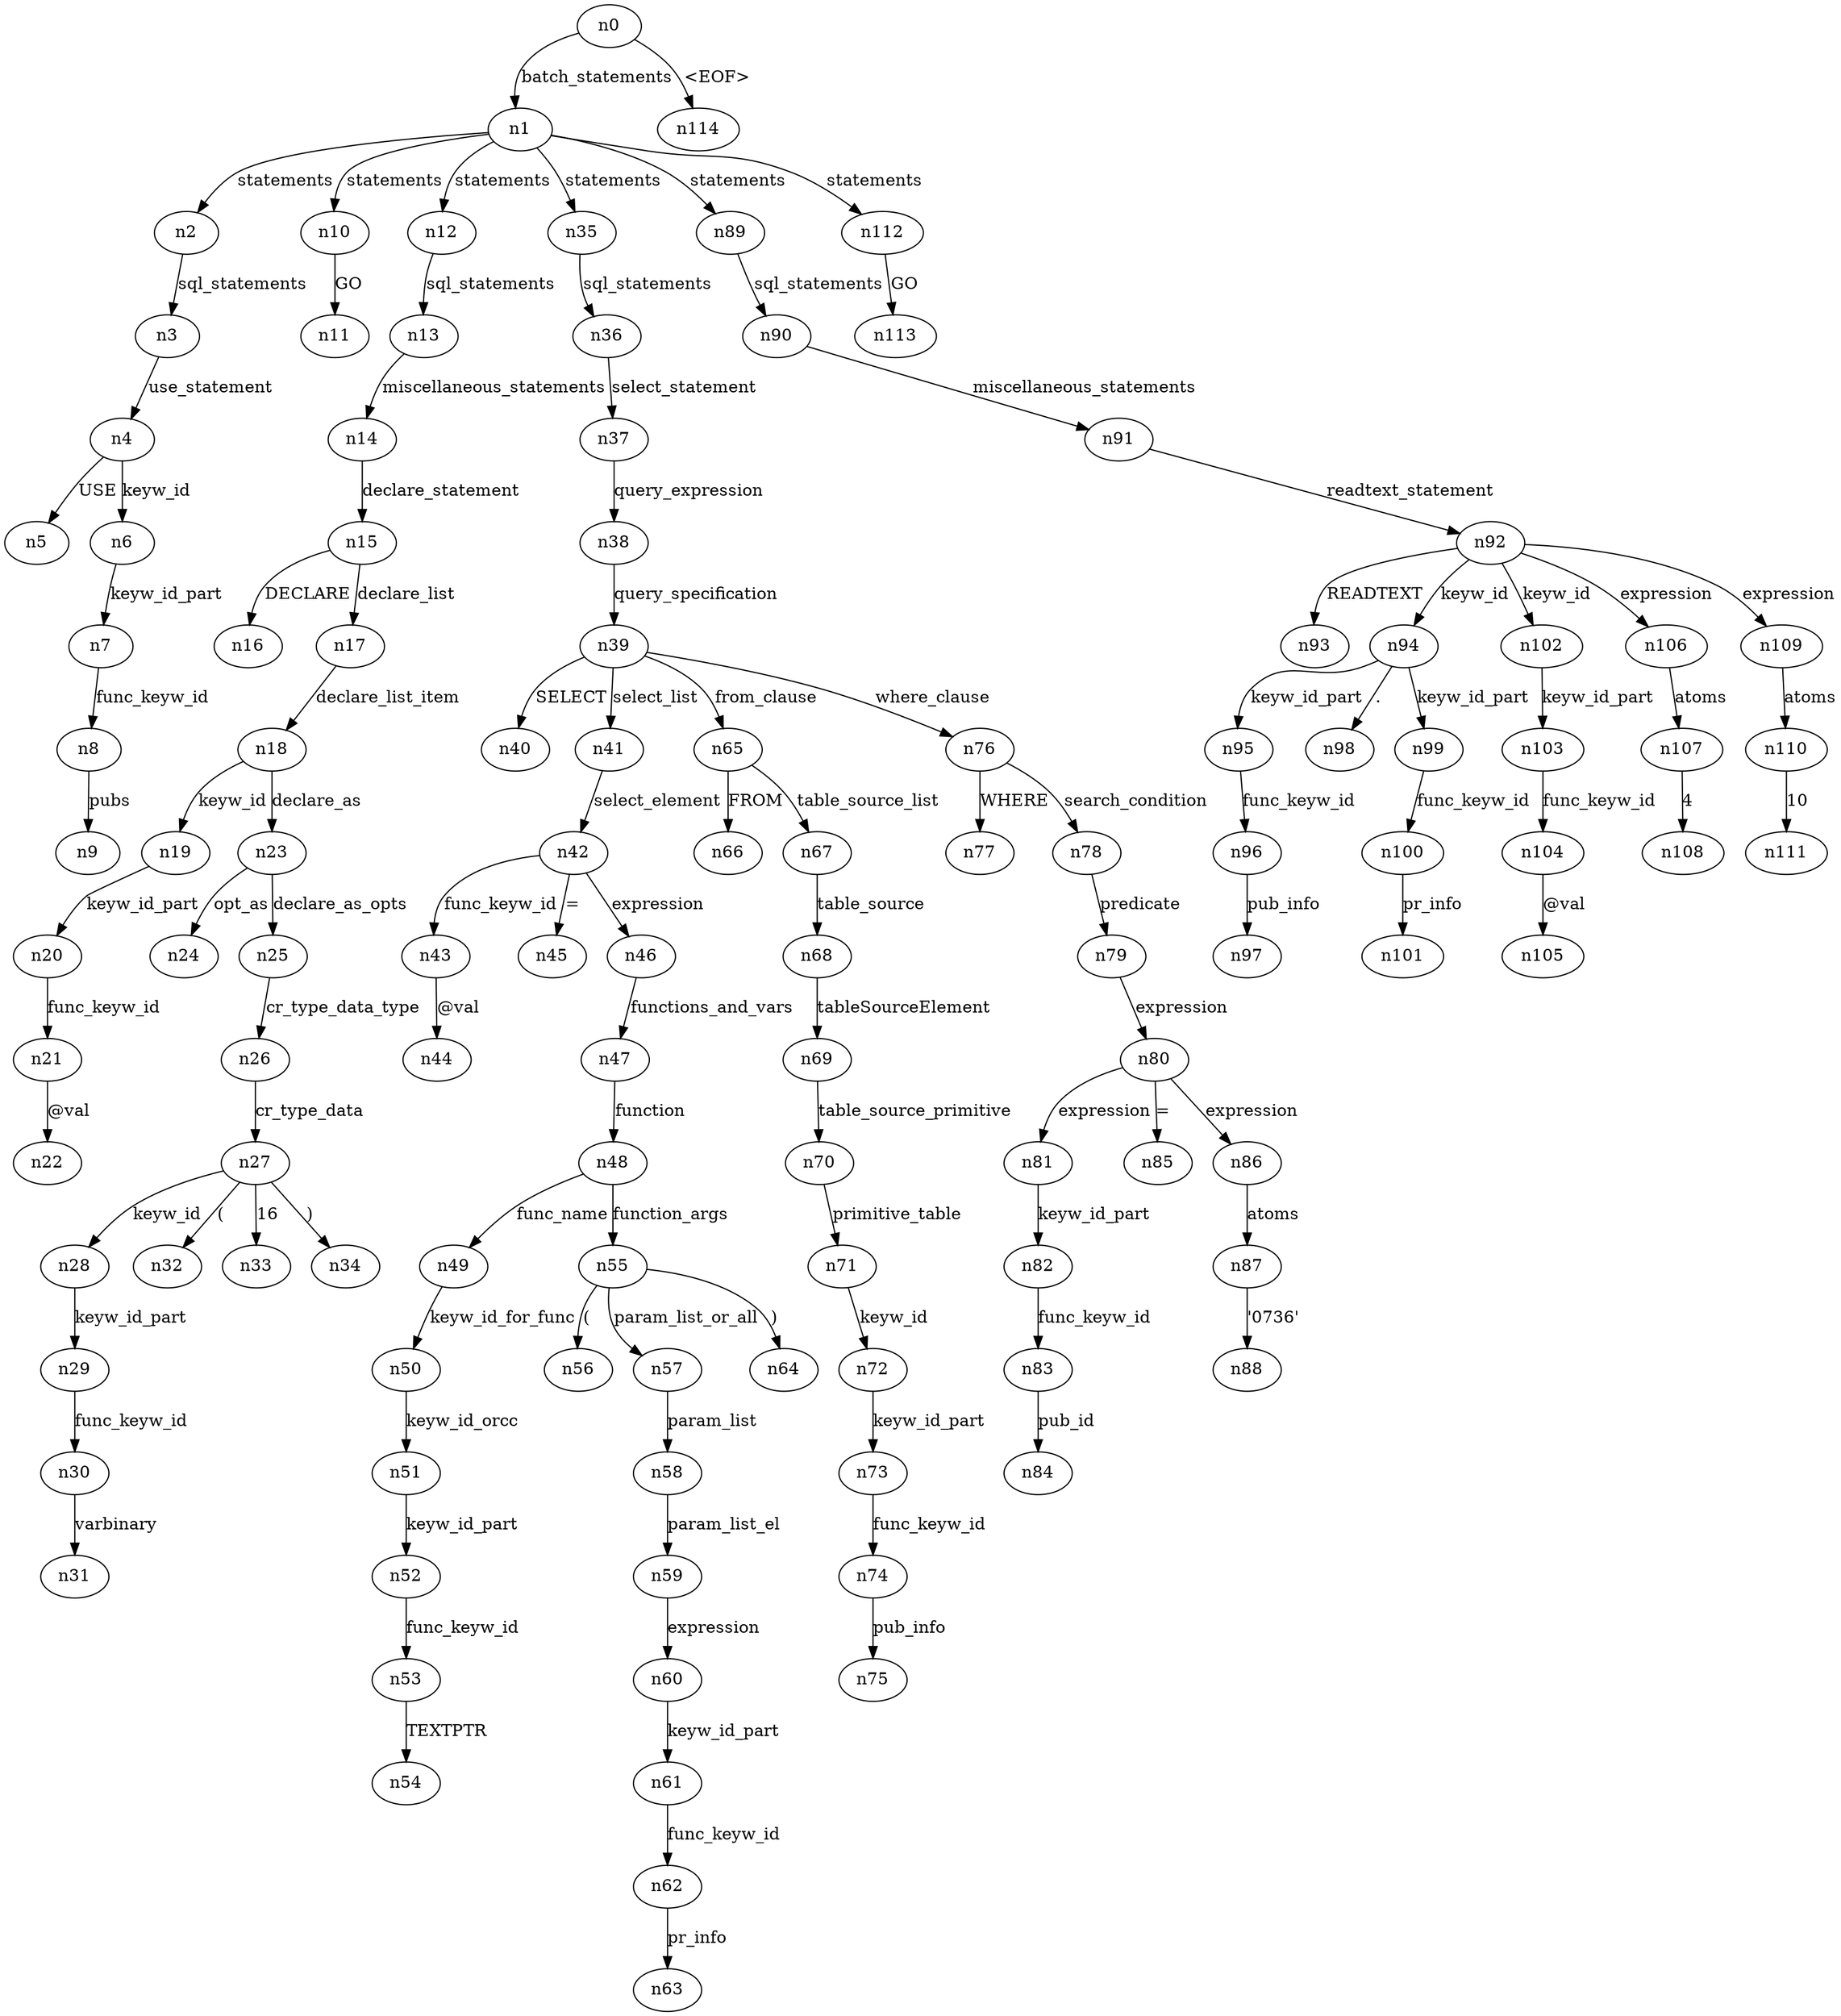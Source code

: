 digraph ParseTree {
  n0 -> n1 [label="batch_statements"];
  n1 -> n2 [label="statements"];
  n2 -> n3 [label="sql_statements"];
  n3 -> n4 [label="use_statement"];
  n4 -> n5 [label="USE"];
  n4 -> n6 [label="keyw_id"];
  n6 -> n7 [label="keyw_id_part"];
  n7 -> n8 [label="func_keyw_id"];
  n8 -> n9 [label="pubs"];
  n1 -> n10 [label="statements"];
  n10 -> n11 [label="GO"];
  n1 -> n12 [label="statements"];
  n12 -> n13 [label="sql_statements"];
  n13 -> n14 [label="miscellaneous_statements"];
  n14 -> n15 [label="declare_statement"];
  n15 -> n16 [label="DECLARE"];
  n15 -> n17 [label="declare_list"];
  n17 -> n18 [label="declare_list_item"];
  n18 -> n19 [label="keyw_id"];
  n19 -> n20 [label="keyw_id_part"];
  n20 -> n21 [label="func_keyw_id"];
  n21 -> n22 [label="@val"];
  n18 -> n23 [label="declare_as"];
  n23 -> n24 [label="opt_as"];
  n23 -> n25 [label="declare_as_opts"];
  n25 -> n26 [label="cr_type_data_type"];
  n26 -> n27 [label="cr_type_data"];
  n27 -> n28 [label="keyw_id"];
  n28 -> n29 [label="keyw_id_part"];
  n29 -> n30 [label="func_keyw_id"];
  n30 -> n31 [label="varbinary"];
  n27 -> n32 [label="("];
  n27 -> n33 [label="16"];
  n27 -> n34 [label=")"];
  n1 -> n35 [label="statements"];
  n35 -> n36 [label="sql_statements"];
  n36 -> n37 [label="select_statement"];
  n37 -> n38 [label="query_expression"];
  n38 -> n39 [label="query_specification"];
  n39 -> n40 [label="SELECT"];
  n39 -> n41 [label="select_list"];
  n41 -> n42 [label="select_element"];
  n42 -> n43 [label="func_keyw_id"];
  n43 -> n44 [label="@val"];
  n42 -> n45 [label="="];
  n42 -> n46 [label="expression"];
  n46 -> n47 [label="functions_and_vars"];
  n47 -> n48 [label="function"];
  n48 -> n49 [label="func_name"];
  n49 -> n50 [label="keyw_id_for_func"];
  n50 -> n51 [label="keyw_id_orcc"];
  n51 -> n52 [label="keyw_id_part"];
  n52 -> n53 [label="func_keyw_id"];
  n53 -> n54 [label="TEXTPTR"];
  n48 -> n55 [label="function_args"];
  n55 -> n56 [label="("];
  n55 -> n57 [label="param_list_or_all"];
  n57 -> n58 [label="param_list"];
  n58 -> n59 [label="param_list_el"];
  n59 -> n60 [label="expression"];
  n60 -> n61 [label="keyw_id_part"];
  n61 -> n62 [label="func_keyw_id"];
  n62 -> n63 [label="pr_info"];
  n55 -> n64 [label=")"];
  n39 -> n65 [label="from_clause"];
  n65 -> n66 [label="FROM"];
  n65 -> n67 [label="table_source_list"];
  n67 -> n68 [label="table_source"];
  n68 -> n69 [label="tableSourceElement"];
  n69 -> n70 [label="table_source_primitive"];
  n70 -> n71 [label="primitive_table"];
  n71 -> n72 [label="keyw_id"];
  n72 -> n73 [label="keyw_id_part"];
  n73 -> n74 [label="func_keyw_id"];
  n74 -> n75 [label="pub_info"];
  n39 -> n76 [label="where_clause"];
  n76 -> n77 [label="WHERE"];
  n76 -> n78 [label="search_condition"];
  n78 -> n79 [label="predicate"];
  n79 -> n80 [label="expression"];
  n80 -> n81 [label="expression"];
  n81 -> n82 [label="keyw_id_part"];
  n82 -> n83 [label="func_keyw_id"];
  n83 -> n84 [label="pub_id"];
  n80 -> n85 [label="="];
  n80 -> n86 [label="expression"];
  n86 -> n87 [label="atoms"];
  n87 -> n88 [label="'0736'"];
  n1 -> n89 [label="statements"];
  n89 -> n90 [label="sql_statements"];
  n90 -> n91 [label="miscellaneous_statements"];
  n91 -> n92 [label="readtext_statement"];
  n92 -> n93 [label="READTEXT"];
  n92 -> n94 [label="keyw_id"];
  n94 -> n95 [label="keyw_id_part"];
  n95 -> n96 [label="func_keyw_id"];
  n96 -> n97 [label="pub_info"];
  n94 -> n98 [label="."];
  n94 -> n99 [label="keyw_id_part"];
  n99 -> n100 [label="func_keyw_id"];
  n100 -> n101 [label="pr_info"];
  n92 -> n102 [label="keyw_id"];
  n102 -> n103 [label="keyw_id_part"];
  n103 -> n104 [label="func_keyw_id"];
  n104 -> n105 [label="@val"];
  n92 -> n106 [label="expression"];
  n106 -> n107 [label="atoms"];
  n107 -> n108 [label="4"];
  n92 -> n109 [label="expression"];
  n109 -> n110 [label="atoms"];
  n110 -> n111 [label="10"];
  n1 -> n112 [label="statements"];
  n112 -> n113 [label="GO"];
  n0 -> n114 [label="<EOF>"];
}